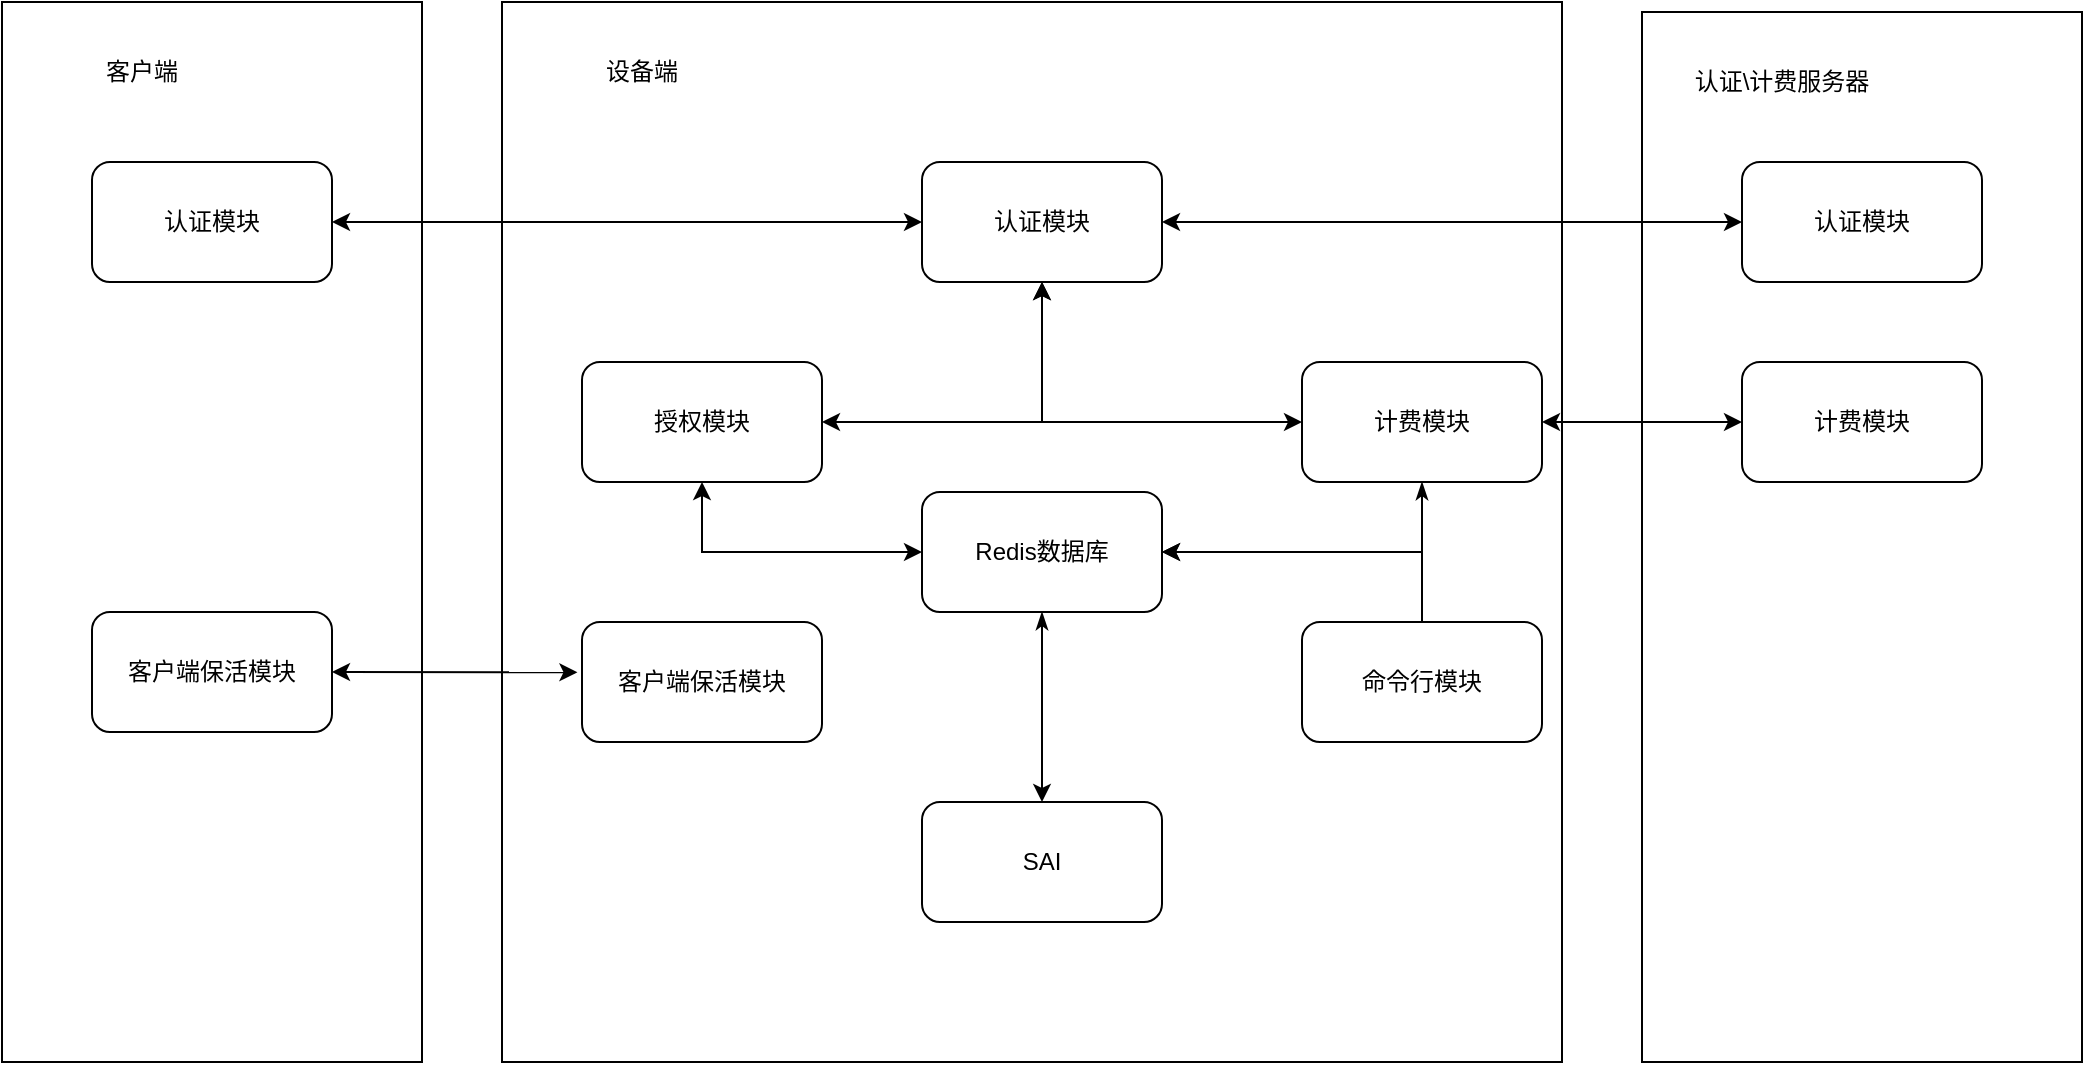 <mxfile version="21.6.6" type="github">
  <diagram name="第 1 页" id="ly2bl2504sO60dcY6iLK">
    <mxGraphModel dx="2570" dy="753" grid="1" gridSize="10" guides="1" tooltips="1" connect="1" arrows="1" fold="1" page="1" pageScale="1" pageWidth="827" pageHeight="1169" math="0" shadow="0">
      <root>
        <mxCell id="0" />
        <mxCell id="1" parent="0" />
        <mxCell id="CMr5RhR5WsQ_WZa8PVFC-1" value="" style="whiteSpace=wrap;html=1;aspect=fixed;" vertex="1" parent="1">
          <mxGeometry x="170" y="310" width="530" height="530" as="geometry" />
        </mxCell>
        <mxCell id="CMr5RhR5WsQ_WZa8PVFC-2" value="Redis数据库" style="rounded=1;whiteSpace=wrap;html=1;" vertex="1" parent="1">
          <mxGeometry x="380" y="555" width="120" height="60" as="geometry" />
        </mxCell>
        <mxCell id="CMr5RhR5WsQ_WZa8PVFC-4" value="认证模块" style="rounded=1;whiteSpace=wrap;html=1;" vertex="1" parent="1">
          <mxGeometry x="380" y="390" width="120" height="60" as="geometry" />
        </mxCell>
        <mxCell id="CMr5RhR5WsQ_WZa8PVFC-5" value="授权模块" style="rounded=1;whiteSpace=wrap;html=1;" vertex="1" parent="1">
          <mxGeometry x="210" y="490" width="120" height="60" as="geometry" />
        </mxCell>
        <mxCell id="CMr5RhR5WsQ_WZa8PVFC-7" value="客户端保活模块" style="rounded=1;whiteSpace=wrap;html=1;" vertex="1" parent="1">
          <mxGeometry x="210" y="620" width="120" height="60" as="geometry" />
        </mxCell>
        <mxCell id="CMr5RhR5WsQ_WZa8PVFC-8" value="计费模块" style="rounded=1;whiteSpace=wrap;html=1;" vertex="1" parent="1">
          <mxGeometry x="570" y="490" width="120" height="60" as="geometry" />
        </mxCell>
        <mxCell id="CMr5RhR5WsQ_WZa8PVFC-9" value="命令行模块" style="rounded=1;whiteSpace=wrap;html=1;" vertex="1" parent="1">
          <mxGeometry x="570" y="620" width="120" height="60" as="geometry" />
        </mxCell>
        <mxCell id="CMr5RhR5WsQ_WZa8PVFC-12" value="SAI" style="rounded=1;whiteSpace=wrap;html=1;" vertex="1" parent="1">
          <mxGeometry x="380" y="710" width="120" height="60" as="geometry" />
        </mxCell>
        <mxCell id="CMr5RhR5WsQ_WZa8PVFC-13" value="" style="rounded=0;whiteSpace=wrap;html=1;" vertex="1" parent="1">
          <mxGeometry x="-80" y="310" width="210" height="530" as="geometry" />
        </mxCell>
        <mxCell id="CMr5RhR5WsQ_WZa8PVFC-14" value="客户端保活模块" style="rounded=1;whiteSpace=wrap;html=1;" vertex="1" parent="1">
          <mxGeometry x="-35" y="615" width="120" height="60" as="geometry" />
        </mxCell>
        <mxCell id="CMr5RhR5WsQ_WZa8PVFC-15" value="认证模块" style="rounded=1;whiteSpace=wrap;html=1;" vertex="1" parent="1">
          <mxGeometry x="-35" y="390" width="120" height="60" as="geometry" />
        </mxCell>
        <mxCell id="CMr5RhR5WsQ_WZa8PVFC-17" value="" style="rounded=0;whiteSpace=wrap;html=1;" vertex="1" parent="1">
          <mxGeometry x="740" y="315" width="220" height="525" as="geometry" />
        </mxCell>
        <mxCell id="CMr5RhR5WsQ_WZa8PVFC-18" value="认证模块" style="rounded=1;whiteSpace=wrap;html=1;" vertex="1" parent="1">
          <mxGeometry x="790" y="390" width="120" height="60" as="geometry" />
        </mxCell>
        <mxCell id="CMr5RhR5WsQ_WZa8PVFC-19" value="计费模块" style="rounded=1;whiteSpace=wrap;html=1;" vertex="1" parent="1">
          <mxGeometry x="790" y="490" width="120" height="60" as="geometry" />
        </mxCell>
        <mxCell id="CMr5RhR5WsQ_WZa8PVFC-20" value="客户端" style="rounded=1;whiteSpace=wrap;html=1;strokeColor=none;" vertex="1" parent="1">
          <mxGeometry x="-70" y="315" width="120" height="60" as="geometry" />
        </mxCell>
        <mxCell id="CMr5RhR5WsQ_WZa8PVFC-21" value="设备端" style="rounded=1;whiteSpace=wrap;html=1;strokeColor=none;" vertex="1" parent="1">
          <mxGeometry x="180" y="315" width="120" height="60" as="geometry" />
        </mxCell>
        <mxCell id="CMr5RhR5WsQ_WZa8PVFC-24" value="认证\计费服务器" style="rounded=1;whiteSpace=wrap;html=1;strokeColor=none;" vertex="1" parent="1">
          <mxGeometry x="750" y="320" width="120" height="60" as="geometry" />
        </mxCell>
        <mxCell id="CMr5RhR5WsQ_WZa8PVFC-25" value="" style="endArrow=classic;html=1;rounded=0;exitX=0.5;exitY=0;exitDx=0;exitDy=0;entryX=1;entryY=0.5;entryDx=0;entryDy=0;" edge="1" parent="1" source="CMr5RhR5WsQ_WZa8PVFC-9" target="CMr5RhR5WsQ_WZa8PVFC-2">
          <mxGeometry width="50" height="50" relative="1" as="geometry">
            <mxPoint x="390" y="630" as="sourcePoint" />
            <mxPoint x="440" y="580" as="targetPoint" />
            <Array as="points">
              <mxPoint x="630" y="585" />
              <mxPoint x="580" y="585" />
            </Array>
          </mxGeometry>
        </mxCell>
        <mxCell id="CMr5RhR5WsQ_WZa8PVFC-26" value="" style="endArrow=classic;startArrow=classic;html=1;rounded=0;exitX=1;exitY=0.5;exitDx=0;exitDy=0;entryX=-0.019;entryY=0.419;entryDx=0;entryDy=0;entryPerimeter=0;" edge="1" parent="1" source="CMr5RhR5WsQ_WZa8PVFC-14" target="CMr5RhR5WsQ_WZa8PVFC-7">
          <mxGeometry width="50" height="50" relative="1" as="geometry">
            <mxPoint x="680" y="570" as="sourcePoint" />
            <mxPoint x="730" y="520" as="targetPoint" />
          </mxGeometry>
        </mxCell>
        <mxCell id="CMr5RhR5WsQ_WZa8PVFC-28" value="" style="endArrow=classic;startArrow=classic;html=1;rounded=0;exitX=1;exitY=0.5;exitDx=0;exitDy=0;entryX=0;entryY=0.5;entryDx=0;entryDy=0;" edge="1" parent="1" source="CMr5RhR5WsQ_WZa8PVFC-15" target="CMr5RhR5WsQ_WZa8PVFC-4">
          <mxGeometry width="50" height="50" relative="1" as="geometry">
            <mxPoint x="680" y="570" as="sourcePoint" />
            <mxPoint x="730" y="520" as="targetPoint" />
          </mxGeometry>
        </mxCell>
        <mxCell id="CMr5RhR5WsQ_WZa8PVFC-29" value="" style="endArrow=classic;startArrow=classic;html=1;rounded=0;exitX=1;exitY=0.5;exitDx=0;exitDy=0;entryX=0;entryY=0.5;entryDx=0;entryDy=0;" edge="1" parent="1" source="CMr5RhR5WsQ_WZa8PVFC-4" target="CMr5RhR5WsQ_WZa8PVFC-18">
          <mxGeometry width="50" height="50" relative="1" as="geometry">
            <mxPoint x="680" y="570" as="sourcePoint" />
            <mxPoint x="730" y="520" as="targetPoint" />
          </mxGeometry>
        </mxCell>
        <mxCell id="CMr5RhR5WsQ_WZa8PVFC-30" value="" style="endArrow=classic;startArrow=classic;html=1;rounded=0;" edge="1" parent="1" source="CMr5RhR5WsQ_WZa8PVFC-8" target="CMr5RhR5WsQ_WZa8PVFC-19">
          <mxGeometry width="50" height="50" relative="1" as="geometry">
            <mxPoint x="680" y="570" as="sourcePoint" />
            <mxPoint x="730" y="520" as="targetPoint" />
          </mxGeometry>
        </mxCell>
        <mxCell id="CMr5RhR5WsQ_WZa8PVFC-31" value="" style="endArrow=classic;startArrow=classic;html=1;rounded=0;exitX=1;exitY=0.5;exitDx=0;exitDy=0;" edge="1" parent="1" source="CMr5RhR5WsQ_WZa8PVFC-5">
          <mxGeometry width="50" height="50" relative="1" as="geometry">
            <mxPoint x="680" y="570" as="sourcePoint" />
            <mxPoint x="440" y="450" as="targetPoint" />
            <Array as="points">
              <mxPoint x="440" y="520" />
            </Array>
          </mxGeometry>
        </mxCell>
        <mxCell id="CMr5RhR5WsQ_WZa8PVFC-32" value="" style="endArrow=classic;startArrow=classic;html=1;rounded=0;entryX=0;entryY=0.5;entryDx=0;entryDy=0;exitX=0.5;exitY=1;exitDx=0;exitDy=0;" edge="1" parent="1" source="CMr5RhR5WsQ_WZa8PVFC-4" target="CMr5RhR5WsQ_WZa8PVFC-8">
          <mxGeometry width="50" height="50" relative="1" as="geometry">
            <mxPoint x="590" y="550" as="sourcePoint" />
            <mxPoint x="640" y="500" as="targetPoint" />
            <Array as="points">
              <mxPoint x="440" y="520" />
            </Array>
          </mxGeometry>
        </mxCell>
        <mxCell id="CMr5RhR5WsQ_WZa8PVFC-34" value="" style="endArrow=classic;startArrow=classic;html=1;rounded=0;exitX=0.5;exitY=1;exitDx=0;exitDy=0;entryX=0;entryY=0.5;entryDx=0;entryDy=0;" edge="1" parent="1" source="CMr5RhR5WsQ_WZa8PVFC-5" target="CMr5RhR5WsQ_WZa8PVFC-2">
          <mxGeometry width="50" height="50" relative="1" as="geometry">
            <mxPoint x="730" y="440" as="sourcePoint" />
            <mxPoint x="780" y="390" as="targetPoint" />
            <Array as="points">
              <mxPoint x="270" y="585" />
            </Array>
          </mxGeometry>
        </mxCell>
        <mxCell id="CMr5RhR5WsQ_WZa8PVFC-35" value="" style="endArrow=classic;html=1;rounded=0;exitX=0.5;exitY=1;exitDx=0;exitDy=0;entryX=1;entryY=0.5;entryDx=0;entryDy=0;startArrow=classicThin;startFill=1;" edge="1" parent="1" source="CMr5RhR5WsQ_WZa8PVFC-8" target="CMr5RhR5WsQ_WZa8PVFC-2">
          <mxGeometry width="50" height="50" relative="1" as="geometry">
            <mxPoint x="730" y="440" as="sourcePoint" />
            <mxPoint x="510" y="590" as="targetPoint" />
            <Array as="points">
              <mxPoint x="630" y="585" />
            </Array>
          </mxGeometry>
        </mxCell>
        <mxCell id="CMr5RhR5WsQ_WZa8PVFC-36" value="" style="endArrow=classic;html=1;rounded=0;exitX=0.5;exitY=1;exitDx=0;exitDy=0;startArrow=classicThin;startFill=1;" edge="1" parent="1" source="CMr5RhR5WsQ_WZa8PVFC-2" target="CMr5RhR5WsQ_WZa8PVFC-12">
          <mxGeometry width="50" height="50" relative="1" as="geometry">
            <mxPoint x="160" y="600" as="sourcePoint" />
            <mxPoint x="210" y="550" as="targetPoint" />
          </mxGeometry>
        </mxCell>
      </root>
    </mxGraphModel>
  </diagram>
</mxfile>
